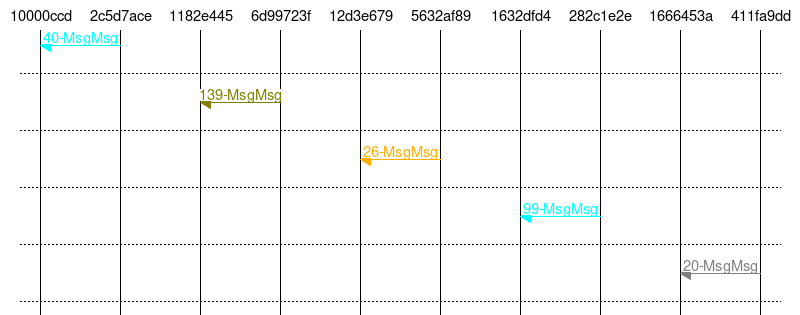 msc { 
10000ccd,2c5d7ace,1182e445,6d99723f,12d3e679,5632af89,1632dfd4,282c1e2e,1666453a,411fa9dd;

2c5d7ace=>10000ccd [label="40-MsgMsg", textcolor="aqua", linecolor="aqua"];
---;
6d99723f=>1182e445 [label="139-MsgMsg", textcolor="olive", linecolor="olive"];
---;
5632af89=>12d3e679 [label="26-MsgMsg", textcolor="orange", linecolor="orange"];
---;
282c1e2e=>1632dfd4 [label="99-MsgMsg", textcolor="aqua", linecolor="aqua"];
---;
411fa9dd=>1666453a [label="20-MsgMsg", textcolor="gray", linecolor="gray"];
---;
}
